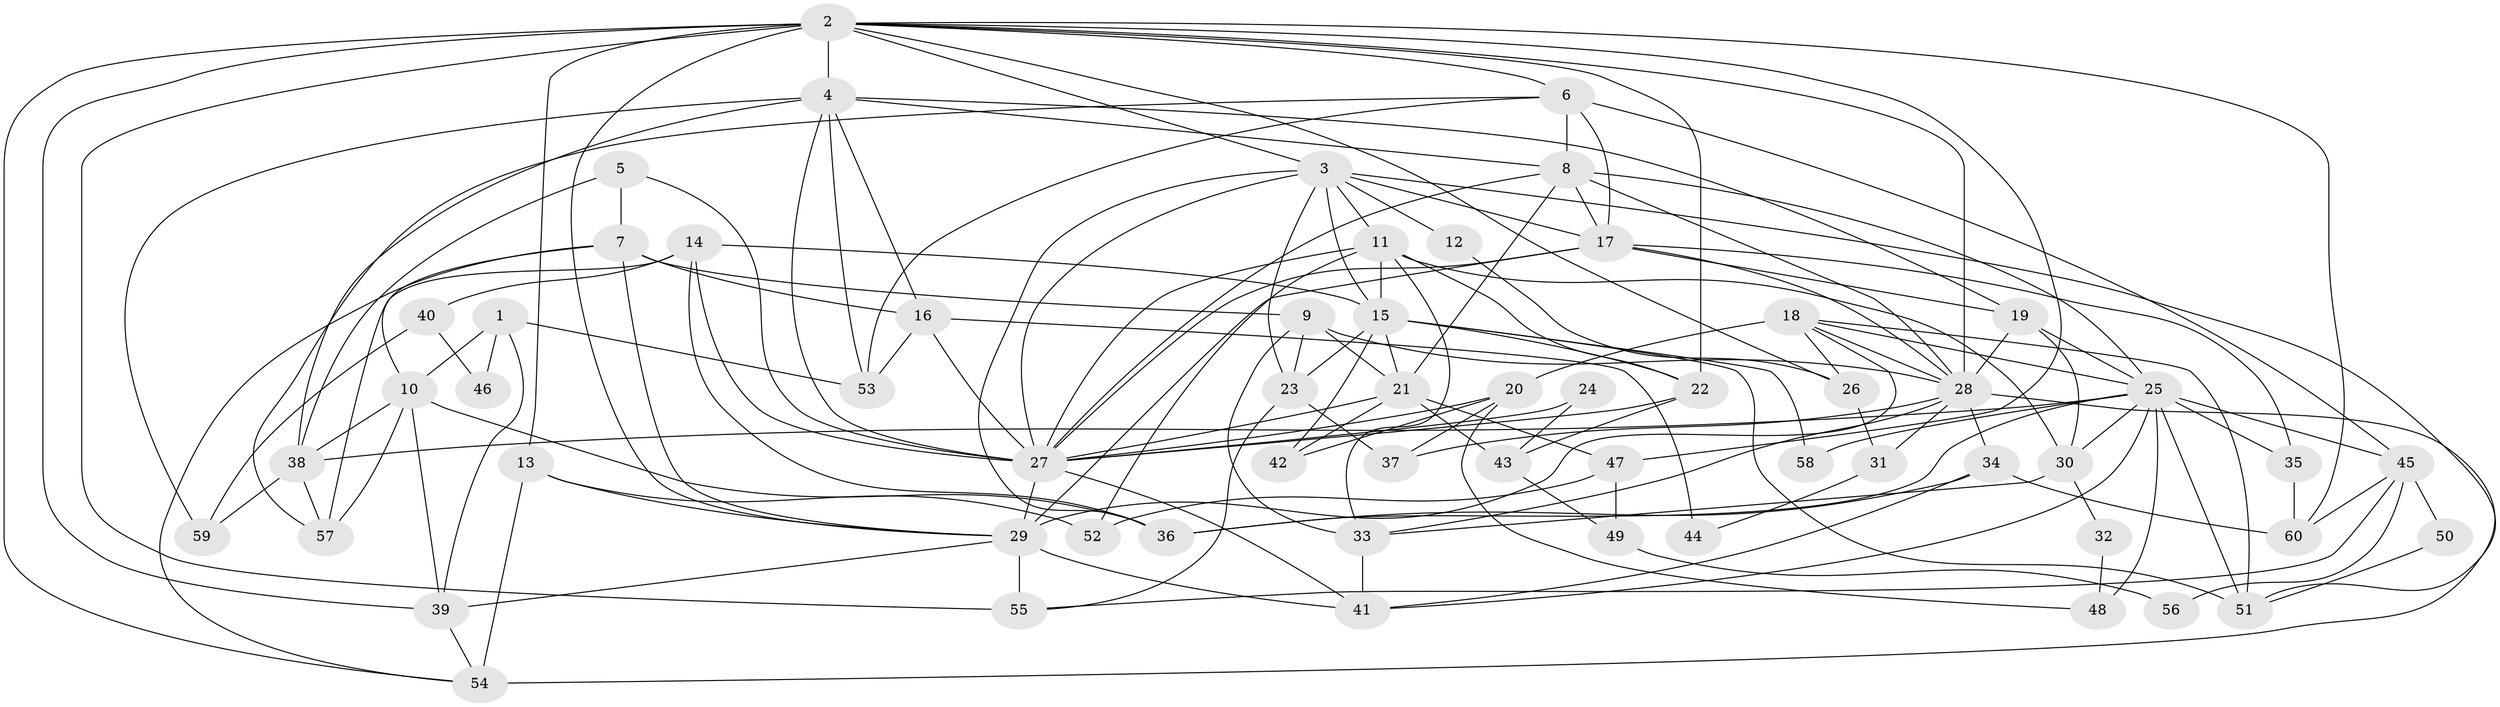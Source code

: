 // original degree distribution, {4: 0.275, 5: 0.225, 6: 0.10833333333333334, 3: 0.2833333333333333, 2: 0.1, 9: 0.008333333333333333}
// Generated by graph-tools (version 1.1) at 2025/36/03/09/25 02:36:24]
// undirected, 60 vertices, 153 edges
graph export_dot {
graph [start="1"]
  node [color=gray90,style=filled];
  1;
  2;
  3;
  4;
  5;
  6;
  7;
  8;
  9;
  10;
  11;
  12;
  13;
  14;
  15;
  16;
  17;
  18;
  19;
  20;
  21;
  22;
  23;
  24;
  25;
  26;
  27;
  28;
  29;
  30;
  31;
  32;
  33;
  34;
  35;
  36;
  37;
  38;
  39;
  40;
  41;
  42;
  43;
  44;
  45;
  46;
  47;
  48;
  49;
  50;
  51;
  52;
  53;
  54;
  55;
  56;
  57;
  58;
  59;
  60;
  1 -- 10 [weight=1.0];
  1 -- 39 [weight=1.0];
  1 -- 46 [weight=1.0];
  1 -- 53 [weight=1.0];
  2 -- 3 [weight=1.0];
  2 -- 4 [weight=1.0];
  2 -- 6 [weight=1.0];
  2 -- 13 [weight=2.0];
  2 -- 22 [weight=1.0];
  2 -- 26 [weight=1.0];
  2 -- 28 [weight=2.0];
  2 -- 29 [weight=1.0];
  2 -- 39 [weight=2.0];
  2 -- 47 [weight=1.0];
  2 -- 54 [weight=1.0];
  2 -- 55 [weight=2.0];
  2 -- 60 [weight=1.0];
  3 -- 11 [weight=1.0];
  3 -- 12 [weight=1.0];
  3 -- 15 [weight=2.0];
  3 -- 17 [weight=2.0];
  3 -- 23 [weight=1.0];
  3 -- 27 [weight=1.0];
  3 -- 36 [weight=1.0];
  3 -- 51 [weight=1.0];
  4 -- 8 [weight=2.0];
  4 -- 16 [weight=1.0];
  4 -- 19 [weight=1.0];
  4 -- 27 [weight=2.0];
  4 -- 38 [weight=1.0];
  4 -- 53 [weight=1.0];
  4 -- 59 [weight=1.0];
  5 -- 7 [weight=1.0];
  5 -- 27 [weight=1.0];
  5 -- 38 [weight=1.0];
  6 -- 8 [weight=1.0];
  6 -- 17 [weight=2.0];
  6 -- 45 [weight=1.0];
  6 -- 53 [weight=1.0];
  6 -- 57 [weight=1.0];
  7 -- 9 [weight=2.0];
  7 -- 10 [weight=1.0];
  7 -- 16 [weight=1.0];
  7 -- 29 [weight=1.0];
  7 -- 54 [weight=1.0];
  8 -- 17 [weight=3.0];
  8 -- 21 [weight=1.0];
  8 -- 25 [weight=1.0];
  8 -- 27 [weight=1.0];
  8 -- 28 [weight=1.0];
  9 -- 21 [weight=1.0];
  9 -- 23 [weight=1.0];
  9 -- 28 [weight=1.0];
  9 -- 33 [weight=1.0];
  10 -- 36 [weight=1.0];
  10 -- 38 [weight=3.0];
  10 -- 39 [weight=1.0];
  10 -- 57 [weight=1.0];
  11 -- 15 [weight=1.0];
  11 -- 22 [weight=1.0];
  11 -- 27 [weight=2.0];
  11 -- 30 [weight=1.0];
  11 -- 33 [weight=1.0];
  11 -- 52 [weight=1.0];
  12 -- 26 [weight=1.0];
  13 -- 29 [weight=1.0];
  13 -- 52 [weight=1.0];
  13 -- 54 [weight=2.0];
  14 -- 15 [weight=1.0];
  14 -- 27 [weight=1.0];
  14 -- 36 [weight=1.0];
  14 -- 40 [weight=1.0];
  14 -- 57 [weight=1.0];
  15 -- 21 [weight=1.0];
  15 -- 22 [weight=1.0];
  15 -- 23 [weight=1.0];
  15 -- 42 [weight=1.0];
  15 -- 51 [weight=1.0];
  15 -- 58 [weight=1.0];
  16 -- 27 [weight=1.0];
  16 -- 44 [weight=1.0];
  16 -- 53 [weight=1.0];
  17 -- 19 [weight=1.0];
  17 -- 27 [weight=1.0];
  17 -- 28 [weight=1.0];
  17 -- 29 [weight=1.0];
  17 -- 35 [weight=1.0];
  18 -- 20 [weight=1.0];
  18 -- 25 [weight=1.0];
  18 -- 26 [weight=1.0];
  18 -- 28 [weight=1.0];
  18 -- 29 [weight=1.0];
  18 -- 51 [weight=1.0];
  19 -- 25 [weight=1.0];
  19 -- 28 [weight=1.0];
  19 -- 30 [weight=1.0];
  20 -- 27 [weight=1.0];
  20 -- 37 [weight=1.0];
  20 -- 42 [weight=1.0];
  20 -- 48 [weight=1.0];
  21 -- 27 [weight=3.0];
  21 -- 42 [weight=2.0];
  21 -- 43 [weight=1.0];
  21 -- 47 [weight=1.0];
  22 -- 27 [weight=1.0];
  22 -- 43 [weight=1.0];
  23 -- 37 [weight=1.0];
  23 -- 55 [weight=1.0];
  24 -- 27 [weight=1.0];
  24 -- 43 [weight=1.0];
  25 -- 30 [weight=1.0];
  25 -- 35 [weight=1.0];
  25 -- 36 [weight=1.0];
  25 -- 38 [weight=1.0];
  25 -- 41 [weight=1.0];
  25 -- 45 [weight=1.0];
  25 -- 48 [weight=1.0];
  25 -- 51 [weight=1.0];
  25 -- 58 [weight=1.0];
  26 -- 31 [weight=1.0];
  27 -- 29 [weight=2.0];
  27 -- 41 [weight=1.0];
  28 -- 31 [weight=1.0];
  28 -- 33 [weight=1.0];
  28 -- 34 [weight=1.0];
  28 -- 37 [weight=1.0];
  28 -- 54 [weight=1.0];
  29 -- 39 [weight=1.0];
  29 -- 41 [weight=1.0];
  29 -- 55 [weight=1.0];
  30 -- 32 [weight=1.0];
  30 -- 33 [weight=1.0];
  31 -- 44 [weight=1.0];
  32 -- 48 [weight=1.0];
  33 -- 41 [weight=1.0];
  34 -- 36 [weight=2.0];
  34 -- 41 [weight=1.0];
  34 -- 60 [weight=1.0];
  35 -- 60 [weight=1.0];
  38 -- 57 [weight=1.0];
  38 -- 59 [weight=1.0];
  39 -- 54 [weight=1.0];
  40 -- 46 [weight=1.0];
  40 -- 59 [weight=1.0];
  43 -- 49 [weight=1.0];
  45 -- 50 [weight=1.0];
  45 -- 55 [weight=1.0];
  45 -- 56 [weight=1.0];
  45 -- 60 [weight=1.0];
  47 -- 49 [weight=1.0];
  47 -- 52 [weight=1.0];
  49 -- 56 [weight=1.0];
  50 -- 51 [weight=1.0];
}
